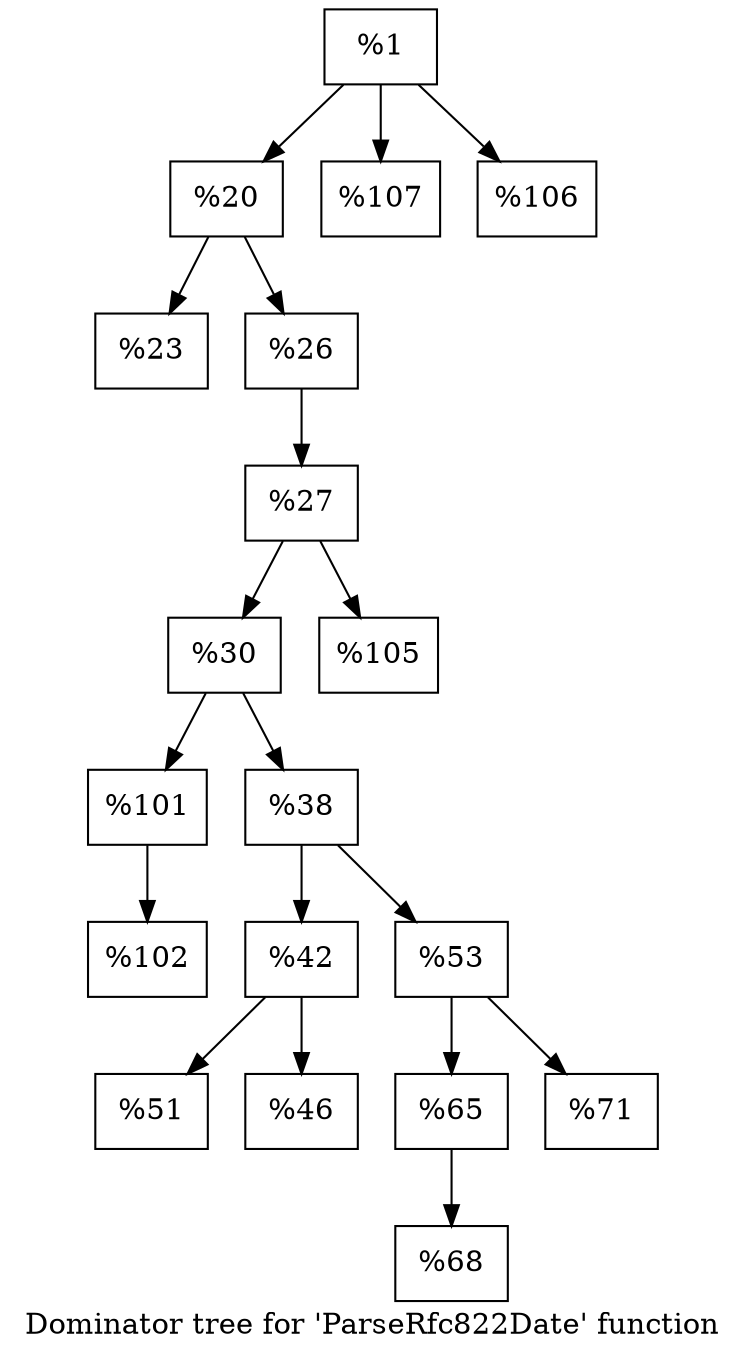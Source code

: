 digraph "Dominator tree for 'ParseRfc822Date' function" {
	label="Dominator tree for 'ParseRfc822Date' function";

	Node0x25d9b40 [shape=record,label="{%1}"];
	Node0x25d9b40 -> Node0x25d9fd0;
	Node0x25d9b40 -> Node0x25e2940;
	Node0x25d9b40 -> Node0x25e5160;
	Node0x25d9fd0 [shape=record,label="{%20}"];
	Node0x25d9fd0 -> Node0x25da410;
	Node0x25d9fd0 -> Node0x25da580;
	Node0x25da410 [shape=record,label="{%23}"];
	Node0x25da580 [shape=record,label="{%26}"];
	Node0x25da580 -> Node0x25da810;
	Node0x25da810 [shape=record,label="{%27}"];
	Node0x25da810 -> Node0x25db090;
	Node0x25da810 -> Node0x25e4c40;
	Node0x25db090 [shape=record,label="{%30}"];
	Node0x25db090 -> Node0x25db5c0;
	Node0x25db090 -> Node0x25dde00;
	Node0x25db5c0 [shape=record,label="{%101}"];
	Node0x25db5c0 -> Node0x25dc240;
	Node0x25dc240 [shape=record,label="{%102}"];
	Node0x25dde00 [shape=record,label="{%38}"];
	Node0x25dde00 -> Node0x25e1650;
	Node0x25dde00 -> Node0x25e19a0;
	Node0x25e1650 [shape=record,label="{%42}"];
	Node0x25e1650 -> Node0x25e1850;
	Node0x25e1650 -> Node0x25e08d0;
	Node0x25e1850 [shape=record,label="{%51}"];
	Node0x25e08d0 [shape=record,label="{%46}"];
	Node0x25e19a0 [shape=record,label="{%53}"];
	Node0x25e19a0 -> Node0x25e1ea0;
	Node0x25e19a0 -> Node0x25e2550;
	Node0x25e1ea0 [shape=record,label="{%65}"];
	Node0x25e1ea0 -> Node0x25e1ff0;
	Node0x25e1ff0 [shape=record,label="{%68}"];
	Node0x25e2550 [shape=record,label="{%71}"];
	Node0x25e4c40 [shape=record,label="{%105}"];
	Node0x25e2940 [shape=record,label="{%107}"];
	Node0x25e5160 [shape=record,label="{%106}"];
}
